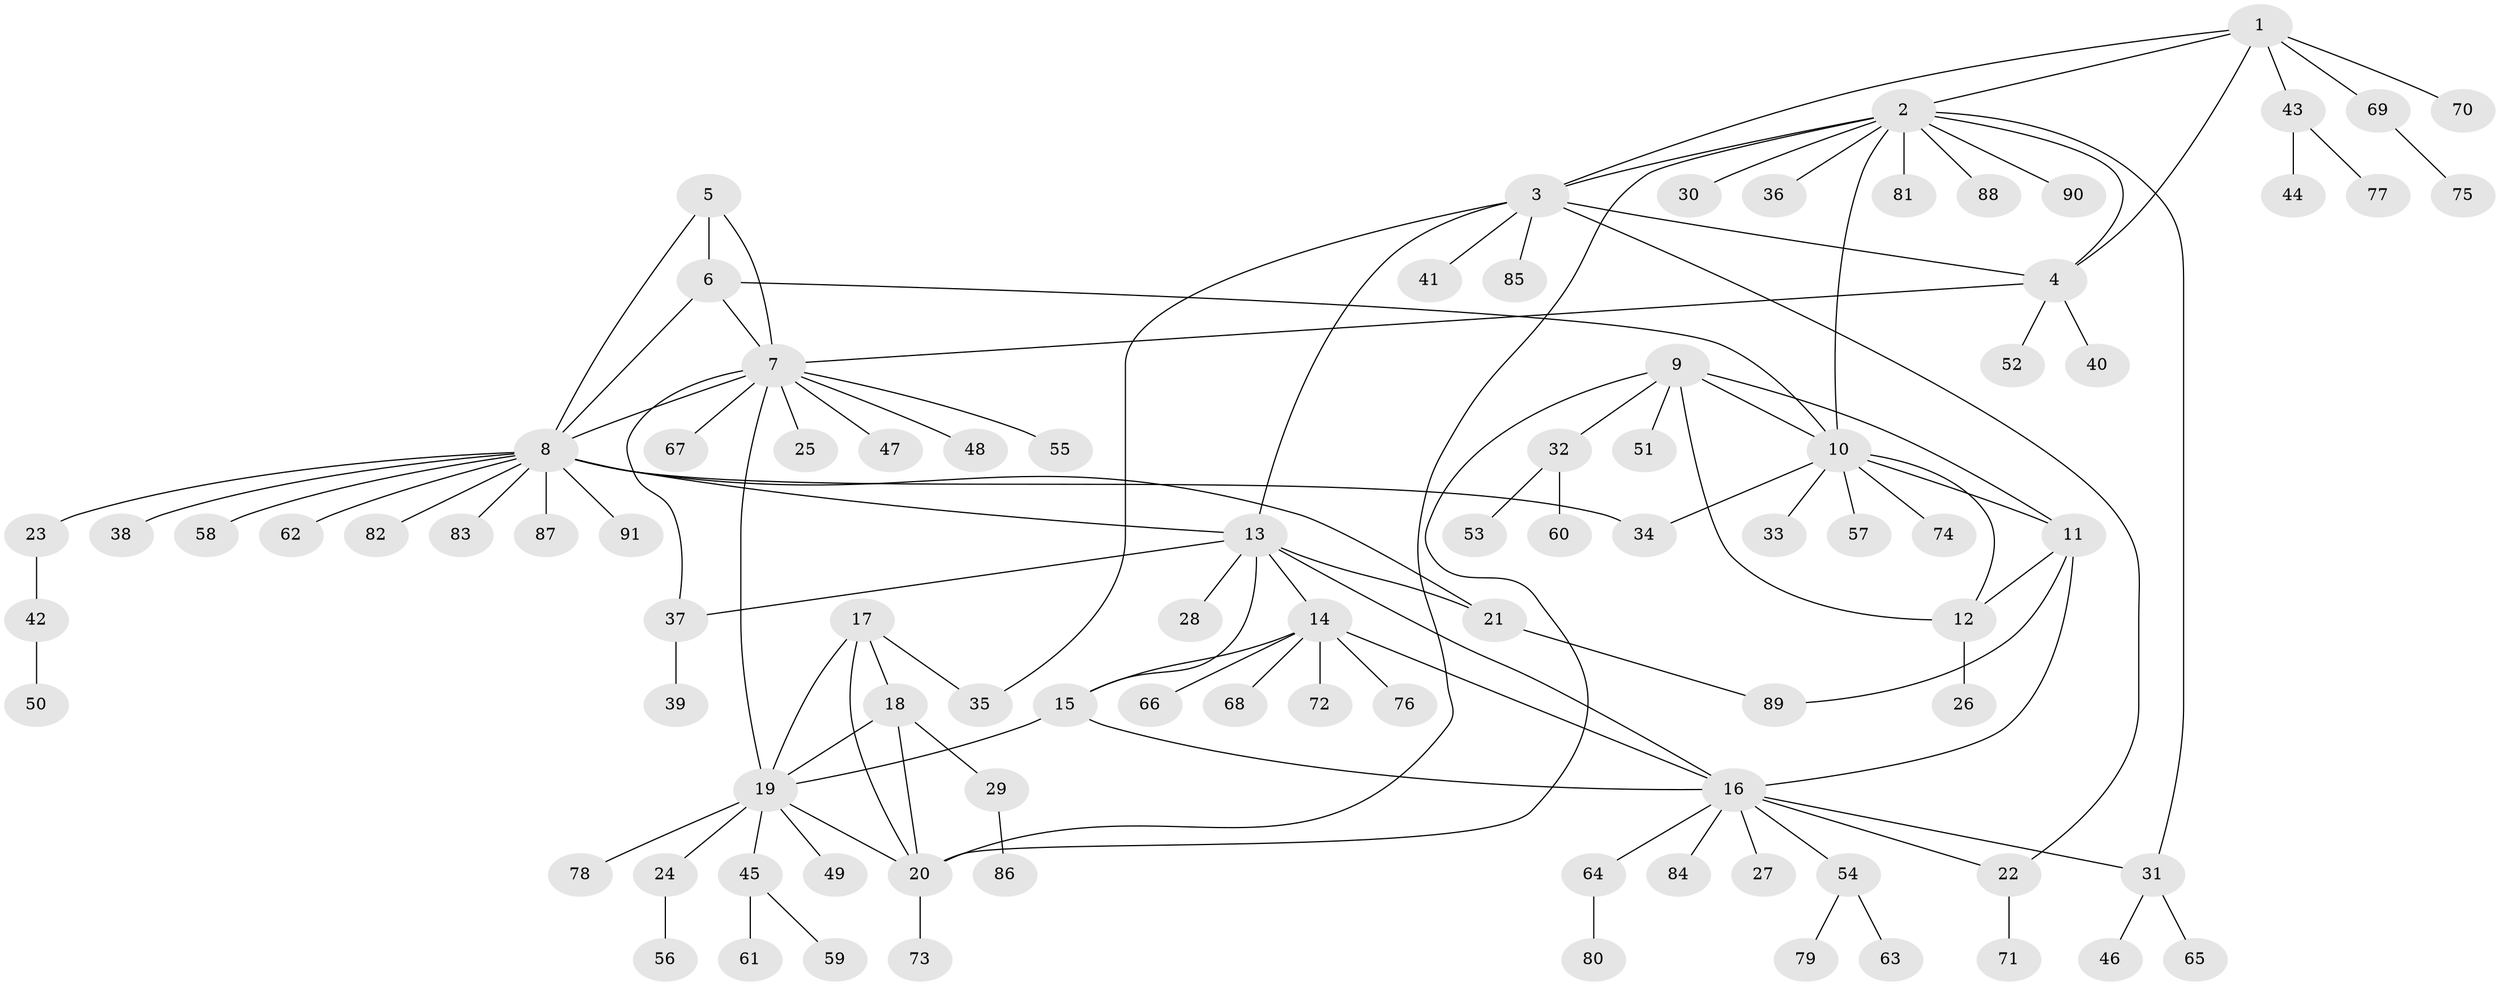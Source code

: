 // Generated by graph-tools (version 1.1) at 2025/02/03/09/25 03:02:48]
// undirected, 91 vertices, 118 edges
graph export_dot {
graph [start="1"]
  node [color=gray90,style=filled];
  1;
  2;
  3;
  4;
  5;
  6;
  7;
  8;
  9;
  10;
  11;
  12;
  13;
  14;
  15;
  16;
  17;
  18;
  19;
  20;
  21;
  22;
  23;
  24;
  25;
  26;
  27;
  28;
  29;
  30;
  31;
  32;
  33;
  34;
  35;
  36;
  37;
  38;
  39;
  40;
  41;
  42;
  43;
  44;
  45;
  46;
  47;
  48;
  49;
  50;
  51;
  52;
  53;
  54;
  55;
  56;
  57;
  58;
  59;
  60;
  61;
  62;
  63;
  64;
  65;
  66;
  67;
  68;
  69;
  70;
  71;
  72;
  73;
  74;
  75;
  76;
  77;
  78;
  79;
  80;
  81;
  82;
  83;
  84;
  85;
  86;
  87;
  88;
  89;
  90;
  91;
  1 -- 2;
  1 -- 3;
  1 -- 4;
  1 -- 43;
  1 -- 69;
  1 -- 70;
  2 -- 3;
  2 -- 4;
  2 -- 10;
  2 -- 20;
  2 -- 30;
  2 -- 31;
  2 -- 36;
  2 -- 81;
  2 -- 88;
  2 -- 90;
  3 -- 4;
  3 -- 13;
  3 -- 22;
  3 -- 35;
  3 -- 41;
  3 -- 85;
  4 -- 7;
  4 -- 40;
  4 -- 52;
  5 -- 6;
  5 -- 7;
  5 -- 8;
  6 -- 7;
  6 -- 8;
  6 -- 10;
  7 -- 8;
  7 -- 19;
  7 -- 25;
  7 -- 37;
  7 -- 47;
  7 -- 48;
  7 -- 55;
  7 -- 67;
  8 -- 13;
  8 -- 21;
  8 -- 23;
  8 -- 34;
  8 -- 38;
  8 -- 58;
  8 -- 62;
  8 -- 82;
  8 -- 83;
  8 -- 87;
  8 -- 91;
  9 -- 10;
  9 -- 11;
  9 -- 12;
  9 -- 20;
  9 -- 32;
  9 -- 51;
  10 -- 11;
  10 -- 12;
  10 -- 33;
  10 -- 34;
  10 -- 57;
  10 -- 74;
  11 -- 12;
  11 -- 16;
  11 -- 89;
  12 -- 26;
  13 -- 14;
  13 -- 15;
  13 -- 16;
  13 -- 21;
  13 -- 28;
  13 -- 37;
  14 -- 15;
  14 -- 16;
  14 -- 66;
  14 -- 68;
  14 -- 72;
  14 -- 76;
  15 -- 16;
  15 -- 19;
  16 -- 22;
  16 -- 27;
  16 -- 31;
  16 -- 54;
  16 -- 64;
  16 -- 84;
  17 -- 18;
  17 -- 19;
  17 -- 20;
  17 -- 35;
  18 -- 19;
  18 -- 20;
  18 -- 29;
  19 -- 20;
  19 -- 24;
  19 -- 45;
  19 -- 49;
  19 -- 78;
  20 -- 73;
  21 -- 89;
  22 -- 71;
  23 -- 42;
  24 -- 56;
  29 -- 86;
  31 -- 46;
  31 -- 65;
  32 -- 53;
  32 -- 60;
  37 -- 39;
  42 -- 50;
  43 -- 44;
  43 -- 77;
  45 -- 59;
  45 -- 61;
  54 -- 63;
  54 -- 79;
  64 -- 80;
  69 -- 75;
}
